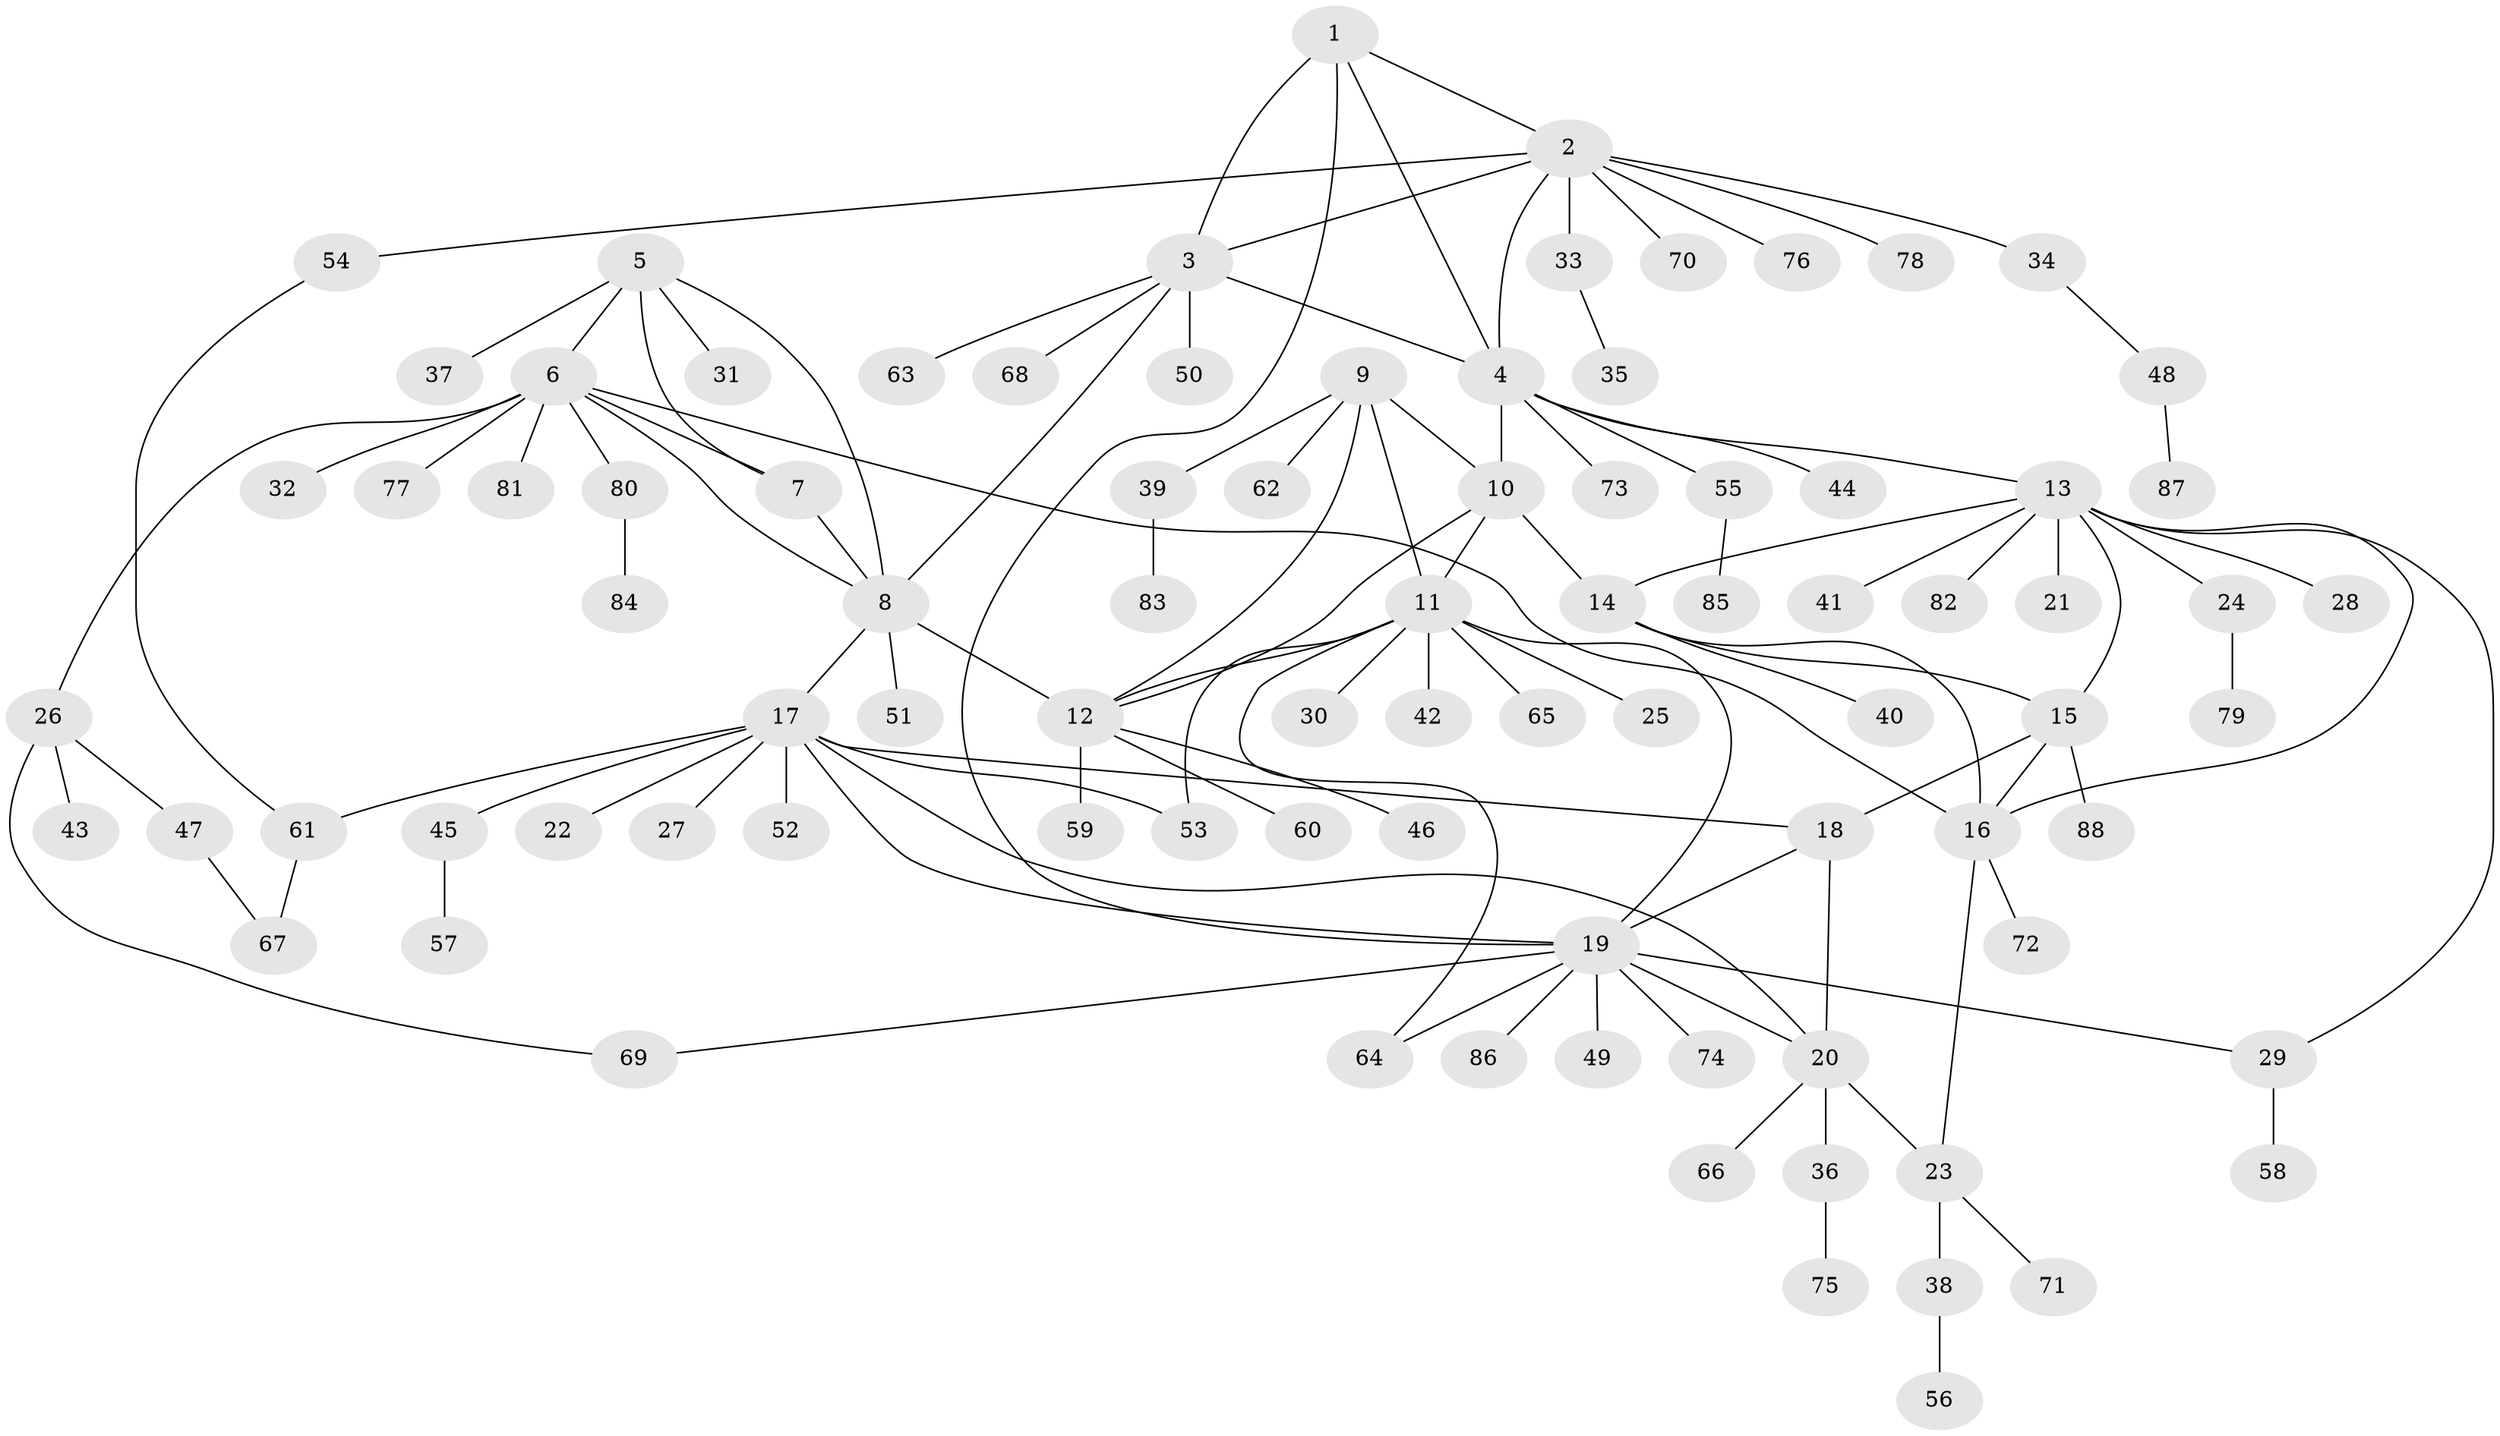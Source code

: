 // coarse degree distribution, {5: 0.07692307692307693, 3: 0.019230769230769232, 18: 0.019230769230769232, 1: 0.7884615384615384, 10: 0.019230769230769232, 9: 0.038461538461538464, 2: 0.038461538461538464}
// Generated by graph-tools (version 1.1) at 2025/57/03/04/25 21:57:38]
// undirected, 88 vertices, 115 edges
graph export_dot {
graph [start="1"]
  node [color=gray90,style=filled];
  1;
  2;
  3;
  4;
  5;
  6;
  7;
  8;
  9;
  10;
  11;
  12;
  13;
  14;
  15;
  16;
  17;
  18;
  19;
  20;
  21;
  22;
  23;
  24;
  25;
  26;
  27;
  28;
  29;
  30;
  31;
  32;
  33;
  34;
  35;
  36;
  37;
  38;
  39;
  40;
  41;
  42;
  43;
  44;
  45;
  46;
  47;
  48;
  49;
  50;
  51;
  52;
  53;
  54;
  55;
  56;
  57;
  58;
  59;
  60;
  61;
  62;
  63;
  64;
  65;
  66;
  67;
  68;
  69;
  70;
  71;
  72;
  73;
  74;
  75;
  76;
  77;
  78;
  79;
  80;
  81;
  82;
  83;
  84;
  85;
  86;
  87;
  88;
  1 -- 2;
  1 -- 3;
  1 -- 4;
  1 -- 19;
  2 -- 3;
  2 -- 4;
  2 -- 33;
  2 -- 34;
  2 -- 54;
  2 -- 70;
  2 -- 76;
  2 -- 78;
  3 -- 4;
  3 -- 8;
  3 -- 50;
  3 -- 63;
  3 -- 68;
  4 -- 10;
  4 -- 13;
  4 -- 44;
  4 -- 55;
  4 -- 73;
  5 -- 6;
  5 -- 7;
  5 -- 8;
  5 -- 31;
  5 -- 37;
  6 -- 7;
  6 -- 8;
  6 -- 16;
  6 -- 26;
  6 -- 32;
  6 -- 77;
  6 -- 80;
  6 -- 81;
  7 -- 8;
  8 -- 12;
  8 -- 17;
  8 -- 51;
  9 -- 10;
  9 -- 11;
  9 -- 12;
  9 -- 39;
  9 -- 62;
  10 -- 11;
  10 -- 12;
  10 -- 14;
  11 -- 12;
  11 -- 19;
  11 -- 25;
  11 -- 30;
  11 -- 42;
  11 -- 53;
  11 -- 64;
  11 -- 65;
  12 -- 46;
  12 -- 59;
  12 -- 60;
  13 -- 14;
  13 -- 15;
  13 -- 16;
  13 -- 21;
  13 -- 24;
  13 -- 28;
  13 -- 29;
  13 -- 41;
  13 -- 82;
  14 -- 15;
  14 -- 16;
  14 -- 40;
  15 -- 16;
  15 -- 18;
  15 -- 88;
  16 -- 23;
  16 -- 72;
  17 -- 18;
  17 -- 19;
  17 -- 20;
  17 -- 22;
  17 -- 27;
  17 -- 45;
  17 -- 52;
  17 -- 53;
  17 -- 61;
  18 -- 19;
  18 -- 20;
  19 -- 20;
  19 -- 29;
  19 -- 49;
  19 -- 64;
  19 -- 69;
  19 -- 74;
  19 -- 86;
  20 -- 23;
  20 -- 36;
  20 -- 66;
  23 -- 38;
  23 -- 71;
  24 -- 79;
  26 -- 43;
  26 -- 47;
  26 -- 69;
  29 -- 58;
  33 -- 35;
  34 -- 48;
  36 -- 75;
  38 -- 56;
  39 -- 83;
  45 -- 57;
  47 -- 67;
  48 -- 87;
  54 -- 61;
  55 -- 85;
  61 -- 67;
  80 -- 84;
}
